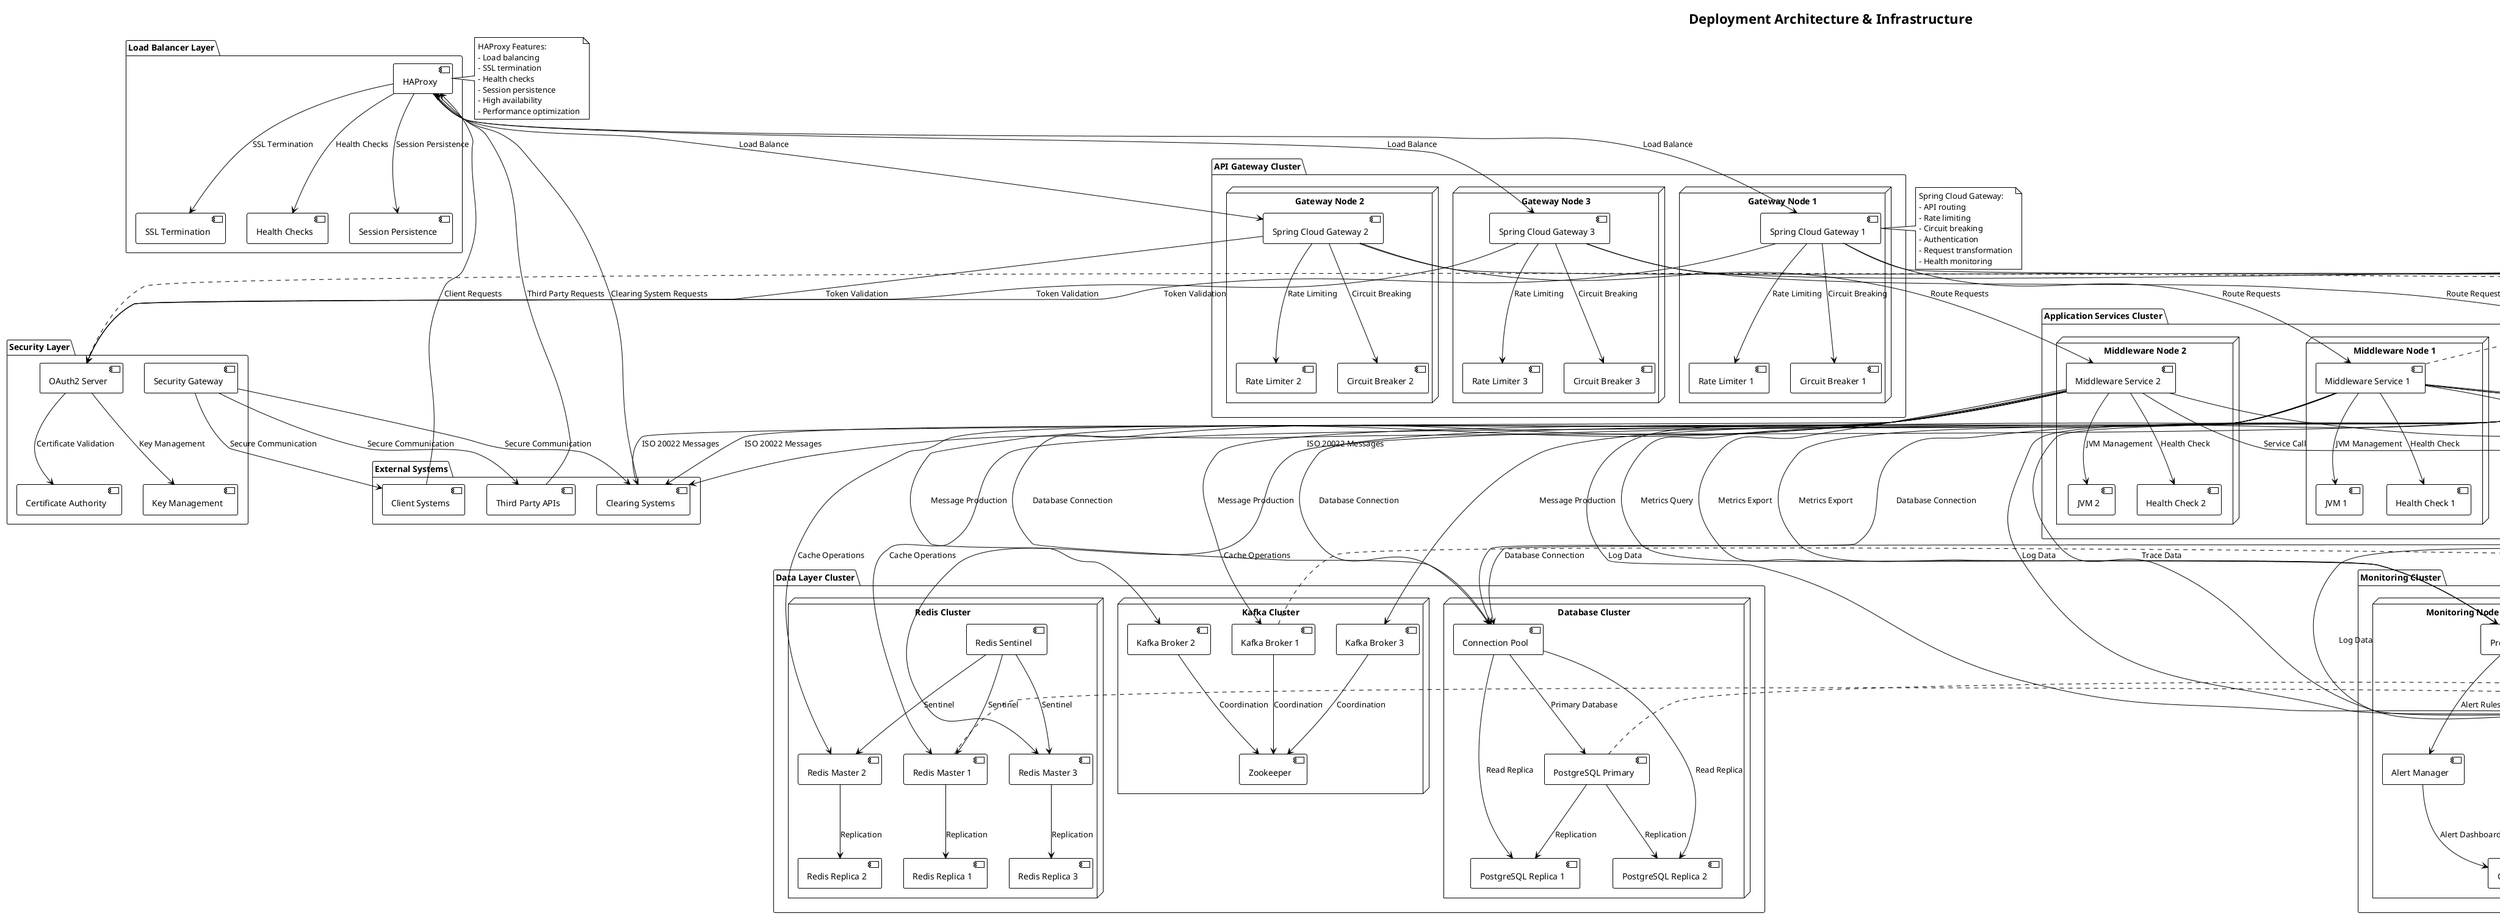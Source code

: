 @startuml DEPLOYMENT_ARCHITECTURE
!theme plain
title Deployment Architecture & Infrastructure

package "Load Balancer Layer" {
    [HAProxy] as HA
    [SSL Termination] as ST
    [Health Checks] as HC
    [Session Persistence] as SP
}

package "API Gateway Cluster" {
    node "Gateway Node 1" {
        [Spring Cloud Gateway 1] as SCG1
        [Rate Limiter 1] as RL1
        [Circuit Breaker 1] as CB1
    }
    
    node "Gateway Node 2" {
        [Spring Cloud Gateway 2] as SCG2
        [Rate Limiter 2] as RL2
        [Circuit Breaker 2] as CB2
    }
    
    node "Gateway Node 3" {
        [Spring Cloud Gateway 3] as SCG3
        [Rate Limiter 3] as RL3
        [Circuit Breaker 3] as CB3
    }
}

package "Application Services Cluster" {
    node "Middleware Node 1" {
        [Middleware Service 1] as MS1
        [JVM 1] as JVM1
        [Health Check 1] as HC1
    }
    
    node "Middleware Node 2" {
        [Middleware Service 2] as MS2
        [JVM 2] as JVM2
        [Health Check 2] as HC2
    }
    
    node "Middleware Node 3" {
        [Middleware Service 3] as MS3
        [JVM 3] as JVM3
        [Health Check 3] as HC3
    }
    
    node "Core Banking Node" {
        [Core Banking Service] as CBS
        [JVM 4] as JVM4
        [Health Check 4] as HC4
    }
}

package "Data Layer Cluster" {
    node "Database Cluster" {
        [PostgreSQL Primary] as PGP
        [PostgreSQL Replica 1] as PGR1
        [PostgreSQL Replica 2] as PGR2
        [Connection Pool] as CP
    }
    
    node "Redis Cluster" {
        [Redis Master 1] as RM1
        [Redis Replica 1] as RR1
        [Redis Master 2] as RM2
        [Redis Replica 2] as RR2
        [Redis Master 3] as RM3
        [Redis Replica 3] as RR3
        [Redis Sentinel] as RS
    }
    
    node "Kafka Cluster" {
        [Kafka Broker 1] as KB1
        [Kafka Broker 2] as KB2
        [Kafka Broker 3] as KB3
        [Zookeeper] as ZK
    }
}

package "Monitoring Cluster" {
    node "Monitoring Node 1" {
        [Prometheus] as P
        [Grafana] as G
        [Alert Manager] as AM
    }
    
    node "Monitoring Node 2" {
        [Jaeger] as J
        [ELK Stack] as ELK
        [Log Aggregator] as LA
    }
}

package "Security Layer" {
    [OAuth2 Server] as OAuth2S
    [Certificate Authority] as CA
    [Key Management] as KM
    [Security Gateway] as SG
}

package "External Systems" {
    [Clearing Systems] as CS
    [Client Systems] as ClientSys
    [Third Party APIs] as TPA
}

' Load balancer connections
HA --> ST : SSL Termination
HA --> HC : Health Checks
HA --> SP : Session Persistence

' API Gateway cluster connections
HA --> SCG1 : Load Balance
HA --> SCG2 : Load Balance
HA --> SCG3 : Load Balance

SCG1 --> RL1 : Rate Limiting
SCG1 --> CB1 : Circuit Breaking
SCG2 --> RL2 : Rate Limiting
SCG2 --> CB2 : Circuit Breaking
SCG3 --> RL3 : Rate Limiting
SCG3 --> CB3 : Circuit Breaking

' Application services connections
SCG1 --> MS1 : Route Requests
SCG2 --> MS2 : Route Requests
SCG3 --> MS3 : Route Requests

MS1 --> JVM1 : JVM Management
MS2 --> JVM2 : JVM Management
MS3 --> JVM3 : JVM Management

MS1 --> HC1 : Health Check
MS2 --> HC2 : Health Check
MS3 --> HC3 : Health Check

MS1 --> CBS : Service Call
MS2 --> CBS : Service Call
MS3 --> CBS : Service Call

' Data layer connections
MS1 --> CP : Database Connection
MS2 --> CP : Database Connection
MS3 --> CP : Database Connection
CBS --> CP : Database Connection

CP --> PGP : Primary Database
CP --> PGR1 : Read Replica
CP --> PGR2 : Read Replica

PGP --> PGR1 : Replication
PGP --> PGR2 : Replication

MS1 --> RM1 : Cache Operations
MS2 --> RM2 : Cache Operations
MS3 --> RM3 : Cache Operations

RM1 --> RR1 : Replication
RM2 --> RR2 : Replication
RM3 --> RR3 : Replication

RS --> RM1 : Sentinel
RS --> RM2 : Sentinel
RS --> RM3 : Sentinel

MS1 --> KB1 : Message Production
MS2 --> KB2 : Message Production
MS3 --> KB3 : Message Production

KB1 --> ZK : Coordination
KB2 --> ZK : Coordination
KB3 --> ZK : Coordination

' Monitoring connections
MS1 --> P : Metrics Export
MS2 --> P : Metrics Export
MS3 --> P : Metrics Export
CBS --> P : Metrics Export

SCG1 --> J : Trace Data
SCG2 --> J : Trace Data
SCG3 --> J : Trace Data
MS1 --> J : Trace Data
MS2 --> J : Trace Data
MS3 --> J : Trace Data

MS1 --> ELK : Log Data
MS2 --> ELK : Log Data
MS3 --> ELK : Log Data
CBS --> ELK : Log Data

MS1 --> P : Metrics Query
MS2 --> P : Metrics Query
MS3 --> P : Metrics Query
CBS --> P : Metrics Query

P --> G : Metrics Data
J --> G : Trace Data
ELK --> G : Log Data

P --> AM : Alert Rules
AM --> G : Alert Dashboard

' Security connections
SCG1 --> OAuth2S : Token Validation
SCG2 --> OAuth2S : Token Validation
SCG3 --> OAuth2S : Token Validation

OAuth2S --> CA : Certificate Validation
OAuth2S --> KM : Key Management

SG --> CS : Secure Communication
SG --> ClientSys : Secure Communication
SG --> TPA : Secure Communication

' External system connections
MS1 --> CS : ISO 20022 Messages
MS2 --> CS : ISO 20022 Messages
MS3 --> CS : ISO 20022 Messages

ClientSys --> HA : Client Requests
CS --> HA : Clearing System Requests
TPA --> HA : Third Party Requests

note right of HA
HAProxy Features:
- Load balancing
- SSL termination
- Health checks
- Session persistence
- High availability
- Performance optimization
end note

note right of SCG1
Spring Cloud Gateway:
- API routing
- Rate limiting
- Circuit breaking
- Authentication
- Request transformation
- Health monitoring
end note

note right of MS1
Middleware Service:
- ISO 20022 processing
- Business logic
- External integration
- Configuration management
- Audit logging
- Performance optimization
end note

note right of PGP
PostgreSQL Primary:
- ACID compliance
- High availability
- Replication
- Performance tuning
- Backup and recovery
- Security features
end note

note right of RM1
Redis Master:
- High performance
- Data persistence
- Clustering
- Memory optimization
- Pub/Sub messaging
- Session storage
end note

note right of KB1
Kafka Broker:
- High throughput
- Durability
- Replication
- Partitioning
- Consumer groups
- Message retention
end note

note right of P
Prometheus:
- Metrics collection
- Time series storage
- Query language
- Alerting rules
- Service discovery
- High availability
end note

note right of OAuth2S
OAuth2 Server:
- Token generation
- Token validation
- Scope management
- Client management
- Security features
- High availability
end note

@enduml